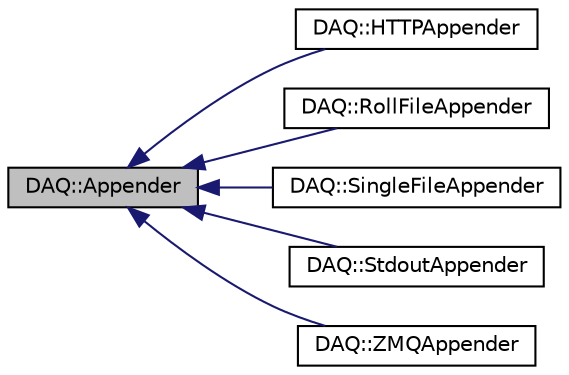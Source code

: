 digraph "DAQ::Appender"
{
  edge [fontname="Helvetica",fontsize="10",labelfontname="Helvetica",labelfontsize="10"];
  node [fontname="Helvetica",fontsize="10",shape=record];
  rankdir="LR";
  Node0 [label="DAQ::Appender",height=0.2,width=0.4,color="black", fillcolor="grey75", style="filled", fontcolor="black"];
  Node0 -> Node1 [dir="back",color="midnightblue",fontsize="10",style="solid",fontname="Helvetica"];
  Node1 [label="DAQ::HTTPAppender",height=0.2,width=0.4,color="black", fillcolor="white", style="filled",URL="$classDAQ_1_1HTTPAppender.html"];
  Node0 -> Node2 [dir="back",color="midnightblue",fontsize="10",style="solid",fontname="Helvetica"];
  Node2 [label="DAQ::RollFileAppender",height=0.2,width=0.4,color="black", fillcolor="white", style="filled",URL="$classDAQ_1_1RollFileAppender.html",tooltip="滚动输出到文件 "];
  Node0 -> Node3 [dir="back",color="midnightblue",fontsize="10",style="solid",fontname="Helvetica"];
  Node3 [label="DAQ::SingleFileAppender",height=0.2,width=0.4,color="black", fillcolor="white", style="filled",URL="$classDAQ_1_1SingleFileAppender.html",tooltip="输出到指定文件 "];
  Node0 -> Node4 [dir="back",color="midnightblue",fontsize="10",style="solid",fontname="Helvetica"];
  Node4 [label="DAQ::StdoutAppender",height=0.2,width=0.4,color="black", fillcolor="white", style="filled",URL="$classDAQ_1_1StdoutAppender.html",tooltip="StdoutAppender输出到控制台 "];
  Node0 -> Node5 [dir="back",color="midnightblue",fontsize="10",style="solid",fontname="Helvetica"];
  Node5 [label="DAQ::ZMQAppender",height=0.2,width=0.4,color="black", fillcolor="white", style="filled",URL="$classDAQ_1_1ZMQAppender.html",tooltip="使用管道模式发送log的ZMQAppender "];
}
